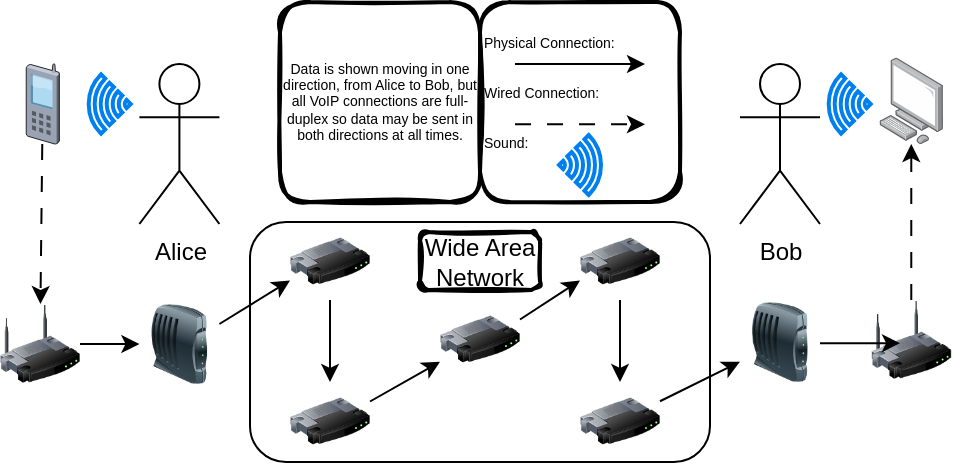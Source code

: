 <mxfile version="22.1.4" type="github">
  <diagram name="Page-1" id="RRn9F1oZF0uEus9G1tCk">
    <mxGraphModel dx="600" dy="323" grid="1" gridSize="10" guides="1" tooltips="1" connect="1" arrows="1" fold="1" page="1" pageScale="1" pageWidth="850" pageHeight="1100" math="0" shadow="0">
      <root>
        <mxCell id="0" />
        <mxCell id="1" parent="0" />
        <mxCell id="3cw5SHySIFfxZkZwU8mN-2" value="&lt;div&gt;Alice&lt;/div&gt;" style="shape=umlActor;verticalLabelPosition=bottom;verticalAlign=top;html=1;outlineConnect=0;" vertex="1" parent="1">
          <mxGeometry x="349.7" y="81" width="40" height="80" as="geometry" />
        </mxCell>
        <mxCell id="3cw5SHySIFfxZkZwU8mN-5" value="&lt;div&gt;Bob&lt;/div&gt;" style="shape=umlActor;verticalLabelPosition=bottom;verticalAlign=top;html=1;outlineConnect=0;" vertex="1" parent="1">
          <mxGeometry x="650" y="81" width="40" height="80" as="geometry" />
        </mxCell>
        <mxCell id="3cw5SHySIFfxZkZwU8mN-8" value="" style="html=1;verticalLabelPosition=bottom;align=center;labelBackgroundColor=#ffffff;verticalAlign=top;strokeWidth=2;strokeColor=#0080F0;shadow=0;dashed=0;shape=mxgraph.ios7.icons.wifi;pointerEvents=1;rotation=-90;" vertex="1" parent="1">
          <mxGeometry x="320" y="90.5" width="29.7" height="21" as="geometry" />
        </mxCell>
        <mxCell id="3cw5SHySIFfxZkZwU8mN-9" value="" style="verticalLabelPosition=bottom;sketch=0;aspect=fixed;html=1;verticalAlign=top;strokeColor=none;align=center;outlineConnect=0;shape=mxgraph.citrix.cell_phone;" vertex="1" parent="1">
          <mxGeometry x="293.03" y="81" width="16.67" height="40" as="geometry" />
        </mxCell>
        <mxCell id="3cw5SHySIFfxZkZwU8mN-10" value="" style="image;html=1;image=img/lib/clip_art/networking/Wireless_Router_128x128.png" vertex="1" parent="1">
          <mxGeometry x="280" y="201" width="40" height="40" as="geometry" />
        </mxCell>
        <mxCell id="3cw5SHySIFfxZkZwU8mN-11" value="" style="endArrow=classic;html=1;rounded=0;dashed=1;dashPattern=8 8;" edge="1" parent="1" source="3cw5SHySIFfxZkZwU8mN-9" target="3cw5SHySIFfxZkZwU8mN-10">
          <mxGeometry width="50" height="50" relative="1" as="geometry">
            <mxPoint x="329.7" y="171" as="sourcePoint" />
            <mxPoint x="379.7" y="121" as="targetPoint" />
          </mxGeometry>
        </mxCell>
        <mxCell id="3cw5SHySIFfxZkZwU8mN-12" value="" style="image;html=1;image=img/lib/clip_art/networking/Modem_128x128.png" vertex="1" parent="1">
          <mxGeometry x="349.7" y="201" width="40" height="40" as="geometry" />
        </mxCell>
        <mxCell id="3cw5SHySIFfxZkZwU8mN-13" value="" style="endArrow=classic;html=1;rounded=0;entryX=0;entryY=0.5;entryDx=0;entryDy=0;exitX=1;exitY=0.5;exitDx=0;exitDy=0;" edge="1" parent="1" source="3cw5SHySIFfxZkZwU8mN-10" target="3cw5SHySIFfxZkZwU8mN-12">
          <mxGeometry width="50" height="50" relative="1" as="geometry">
            <mxPoint x="235.7" y="187" as="sourcePoint" />
            <mxPoint x="279.7" y="217" as="targetPoint" />
          </mxGeometry>
        </mxCell>
        <mxCell id="3cw5SHySIFfxZkZwU8mN-14" value="" style="rounded=1;whiteSpace=wrap;html=1;" vertex="1" parent="1">
          <mxGeometry x="405" y="160" width="230" height="120" as="geometry" />
        </mxCell>
        <mxCell id="3cw5SHySIFfxZkZwU8mN-15" value="" style="image;html=1;image=img/lib/clip_art/networking/Router_128x128.png" vertex="1" parent="1">
          <mxGeometry x="425" y="160" width="40" height="39" as="geometry" />
        </mxCell>
        <mxCell id="3cw5SHySIFfxZkZwU8mN-16" value="" style="image;html=1;image=img/lib/clip_art/networking/Router_128x128.png" vertex="1" parent="1">
          <mxGeometry x="425" y="240" width="40" height="39" as="geometry" />
        </mxCell>
        <mxCell id="3cw5SHySIFfxZkZwU8mN-17" value="" style="image;html=1;image=img/lib/clip_art/networking/Router_128x128.png" vertex="1" parent="1">
          <mxGeometry x="500" y="199" width="40" height="39" as="geometry" />
        </mxCell>
        <mxCell id="3cw5SHySIFfxZkZwU8mN-18" value="" style="image;html=1;image=img/lib/clip_art/networking/Router_128x128.png" vertex="1" parent="1">
          <mxGeometry x="570" y="160" width="40" height="39" as="geometry" />
        </mxCell>
        <mxCell id="3cw5SHySIFfxZkZwU8mN-19" value="" style="image;html=1;image=img/lib/clip_art/networking/Router_128x128.png" vertex="1" parent="1">
          <mxGeometry x="570" y="240" width="40" height="39" as="geometry" />
        </mxCell>
        <mxCell id="3cw5SHySIFfxZkZwU8mN-20" value="" style="endArrow=classic;html=1;rounded=0;entryX=0;entryY=0.75;entryDx=0;entryDy=0;exitX=1;exitY=0.25;exitDx=0;exitDy=0;" edge="1" parent="1" source="3cw5SHySIFfxZkZwU8mN-12" target="3cw5SHySIFfxZkZwU8mN-15">
          <mxGeometry width="50" height="50" relative="1" as="geometry">
            <mxPoint x="290" y="230" as="sourcePoint" />
            <mxPoint x="330" y="230" as="targetPoint" />
          </mxGeometry>
        </mxCell>
        <mxCell id="3cw5SHySIFfxZkZwU8mN-21" value="" style="endArrow=classic;html=1;rounded=0;" edge="1" parent="1" source="3cw5SHySIFfxZkZwU8mN-15" target="3cw5SHySIFfxZkZwU8mN-16">
          <mxGeometry width="50" height="50" relative="1" as="geometry">
            <mxPoint x="370" y="220" as="sourcePoint" />
            <mxPoint x="435" y="199" as="targetPoint" />
          </mxGeometry>
        </mxCell>
        <mxCell id="3cw5SHySIFfxZkZwU8mN-22" value="" style="endArrow=classic;html=1;rounded=0;exitX=1;exitY=0.25;exitDx=0;exitDy=0;" edge="1" parent="1" source="3cw5SHySIFfxZkZwU8mN-16" target="3cw5SHySIFfxZkZwU8mN-17">
          <mxGeometry width="50" height="50" relative="1" as="geometry">
            <mxPoint x="455" y="209" as="sourcePoint" />
            <mxPoint x="455" y="250" as="targetPoint" />
          </mxGeometry>
        </mxCell>
        <mxCell id="3cw5SHySIFfxZkZwU8mN-23" value="" style="endArrow=classic;html=1;rounded=0;exitX=1;exitY=0.25;exitDx=0;exitDy=0;entryX=0;entryY=0.75;entryDx=0;entryDy=0;" edge="1" parent="1" source="3cw5SHySIFfxZkZwU8mN-17" target="3cw5SHySIFfxZkZwU8mN-18">
          <mxGeometry width="50" height="50" relative="1" as="geometry">
            <mxPoint x="475" y="260" as="sourcePoint" />
            <mxPoint x="510" y="240" as="targetPoint" />
          </mxGeometry>
        </mxCell>
        <mxCell id="3cw5SHySIFfxZkZwU8mN-24" value="" style="endArrow=classic;html=1;rounded=0;" edge="1" parent="1" source="3cw5SHySIFfxZkZwU8mN-18" target="3cw5SHySIFfxZkZwU8mN-19">
          <mxGeometry width="50" height="50" relative="1" as="geometry">
            <mxPoint x="550" y="219" as="sourcePoint" />
            <mxPoint x="580" y="199" as="targetPoint" />
          </mxGeometry>
        </mxCell>
        <mxCell id="3cw5SHySIFfxZkZwU8mN-25" value="" style="endArrow=classic;html=1;rounded=0;" edge="1" parent="1" source="3cw5SHySIFfxZkZwU8mN-19" target="3cw5SHySIFfxZkZwU8mN-26">
          <mxGeometry width="50" height="50" relative="1" as="geometry">
            <mxPoint x="600" y="209" as="sourcePoint" />
            <mxPoint x="600" y="250" as="targetPoint" />
          </mxGeometry>
        </mxCell>
        <mxCell id="3cw5SHySIFfxZkZwU8mN-26" value="" style="image;html=1;image=img/lib/clip_art/networking/Modem_128x128.png" vertex="1" parent="1">
          <mxGeometry x="650" y="200" width="40" height="40" as="geometry" />
        </mxCell>
        <mxCell id="3cw5SHySIFfxZkZwU8mN-27" value="" style="image;html=1;image=img/lib/clip_art/networking/Wireless_Router_128x128.png" vertex="1" parent="1">
          <mxGeometry x="715.64" y="199" width="40" height="40" as="geometry" />
        </mxCell>
        <mxCell id="3cw5SHySIFfxZkZwU8mN-29" value="" style="endArrow=classic;html=1;rounded=0;entryX=0;entryY=0.5;entryDx=0;entryDy=0;exitX=1;exitY=0.5;exitDx=0;exitDy=0;" edge="1" parent="1">
          <mxGeometry width="50" height="50" relative="1" as="geometry">
            <mxPoint x="690" y="220.57" as="sourcePoint" />
            <mxPoint x="730" y="220.57" as="targetPoint" />
          </mxGeometry>
        </mxCell>
        <mxCell id="3cw5SHySIFfxZkZwU8mN-30" value="" style="image;points=[];aspect=fixed;html=1;align=center;shadow=0;dashed=0;image=img/lib/allied_telesis/computer_and_terminals/Personal_Computer.svg;" vertex="1" parent="1">
          <mxGeometry x="719.7" y="77.79" width="31.88" height="43.21" as="geometry" />
        </mxCell>
        <mxCell id="3cw5SHySIFfxZkZwU8mN-31" value="" style="endArrow=classic;html=1;rounded=0;dashed=1;dashPattern=8 8;" edge="1" parent="1" source="3cw5SHySIFfxZkZwU8mN-27" target="3cw5SHySIFfxZkZwU8mN-30">
          <mxGeometry width="50" height="50" relative="1" as="geometry">
            <mxPoint x="700" y="230.57" as="sourcePoint" />
            <mxPoint x="740" y="230.57" as="targetPoint" />
          </mxGeometry>
        </mxCell>
        <mxCell id="3cw5SHySIFfxZkZwU8mN-32" value="" style="html=1;verticalLabelPosition=bottom;align=center;labelBackgroundColor=#ffffff;verticalAlign=top;strokeWidth=2;strokeColor=#0080F0;shadow=0;dashed=0;shape=mxgraph.ios7.icons.wifi;pointerEvents=1;rotation=-90;" vertex="1" parent="1">
          <mxGeometry x="690" y="90.5" width="29.7" height="21" as="geometry" />
        </mxCell>
        <mxCell id="3cw5SHySIFfxZkZwU8mN-33" value="Wide Area Network" style="rounded=1;whiteSpace=wrap;html=1;strokeWidth=2;fillWeight=4;hachureGap=8;hachureAngle=45;sketch=1;" vertex="1" parent="1">
          <mxGeometry x="490" y="165" width="60" height="29" as="geometry" />
        </mxCell>
        <mxCell id="3cw5SHySIFfxZkZwU8mN-34" value="Data is shown moving in one direction, from Alice to Bob, but all VoIP connections are full-duplex so data may be sent in both directions at all times." style="rounded=1;whiteSpace=wrap;html=1;strokeWidth=2;fillWeight=4;hachureGap=8;hachureAngle=45;sketch=1;fontSize=7;" vertex="1" parent="1">
          <mxGeometry x="420" y="50" width="100" height="100" as="geometry" />
        </mxCell>
        <mxCell id="3cw5SHySIFfxZkZwU8mN-35" value="&lt;div&gt;Physical Connection:&lt;/div&gt;&lt;div&gt;&lt;br&gt;&lt;/div&gt;&lt;div&gt;&lt;br&gt;&lt;/div&gt;&lt;div&gt;Wired Connection:&lt;/div&gt;&lt;div&gt;&lt;br&gt;&lt;/div&gt;&lt;div&gt;&amp;nbsp;&lt;br&gt;&lt;/div&gt;&lt;div&gt;Sound:&lt;/div&gt;&lt;div&gt;&amp;nbsp;&lt;br&gt;&lt;/div&gt;" style="rounded=1;whiteSpace=wrap;html=1;strokeWidth=2;fillWeight=4;hachureGap=8;hachureAngle=45;sketch=1;fontSize=7;align=left;" vertex="1" parent="1">
          <mxGeometry x="520" y="50" width="100" height="100" as="geometry" />
        </mxCell>
        <mxCell id="3cw5SHySIFfxZkZwU8mN-36" value="" style="endArrow=classic;html=1;rounded=0;" edge="1" parent="1">
          <mxGeometry width="50" height="50" relative="1" as="geometry">
            <mxPoint x="537.5" y="81.0" as="sourcePoint" />
            <mxPoint x="602.5" y="81.0" as="targetPoint" />
          </mxGeometry>
        </mxCell>
        <mxCell id="3cw5SHySIFfxZkZwU8mN-38" value="" style="html=1;verticalLabelPosition=bottom;align=center;labelBackgroundColor=#ffffff;verticalAlign=top;strokeWidth=2;strokeColor=#0080F0;shadow=0;dashed=0;shape=mxgraph.ios7.icons.wifi;pointerEvents=1;rotation=90;" vertex="1" parent="1">
          <mxGeometry x="555" y="121" width="30" height="21" as="geometry" />
        </mxCell>
        <mxCell id="3cw5SHySIFfxZkZwU8mN-39" value="" style="endArrow=classic;html=1;rounded=0;dashed=1;dashPattern=8 8;" edge="1" parent="1">
          <mxGeometry width="50" height="50" relative="1" as="geometry">
            <mxPoint x="537.5" y="111.15" as="sourcePoint" />
            <mxPoint x="602.5" y="111.15" as="targetPoint" />
          </mxGeometry>
        </mxCell>
      </root>
    </mxGraphModel>
  </diagram>
</mxfile>
